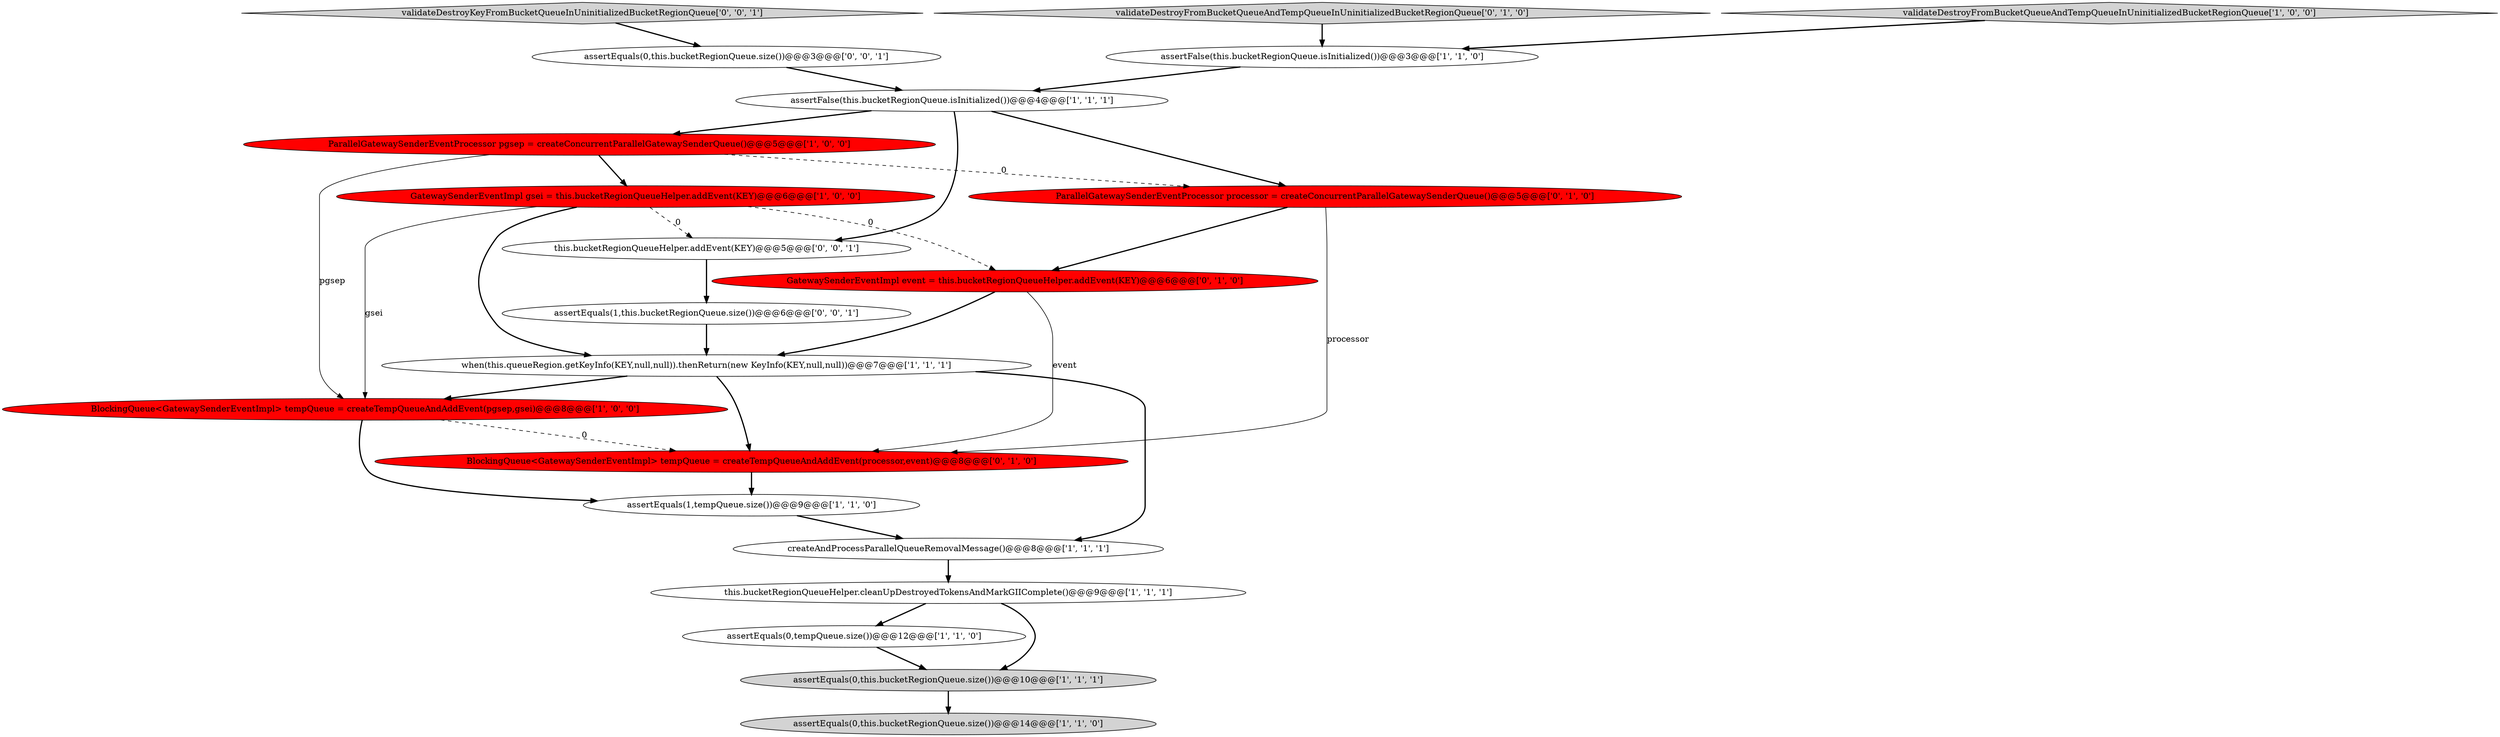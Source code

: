 digraph {
1 [style = filled, label = "createAndProcessParallelQueueRemovalMessage()@@@8@@@['1', '1', '1']", fillcolor = white, shape = ellipse image = "AAA0AAABBB1BBB"];
14 [style = filled, label = "ParallelGatewaySenderEventProcessor processor = createConcurrentParallelGatewaySenderQueue()@@@5@@@['0', '1', '0']", fillcolor = red, shape = ellipse image = "AAA1AAABBB2BBB"];
0 [style = filled, label = "GatewaySenderEventImpl gsei = this.bucketRegionQueueHelper.addEvent(KEY)@@@6@@@['1', '0', '0']", fillcolor = red, shape = ellipse image = "AAA1AAABBB1BBB"];
6 [style = filled, label = "validateDestroyFromBucketQueueAndTempQueueInUninitializedBucketRegionQueue['1', '0', '0']", fillcolor = lightgray, shape = diamond image = "AAA0AAABBB1BBB"];
7 [style = filled, label = "when(this.queueRegion.getKeyInfo(KEY,null,null)).thenReturn(new KeyInfo(KEY,null,null))@@@7@@@['1', '1', '1']", fillcolor = white, shape = ellipse image = "AAA0AAABBB1BBB"];
16 [style = filled, label = "validateDestroyFromBucketQueueAndTempQueueInUninitializedBucketRegionQueue['0', '1', '0']", fillcolor = lightgray, shape = diamond image = "AAA0AAABBB2BBB"];
15 [style = filled, label = "GatewaySenderEventImpl event = this.bucketRegionQueueHelper.addEvent(KEY)@@@6@@@['0', '1', '0']", fillcolor = red, shape = ellipse image = "AAA1AAABBB2BBB"];
10 [style = filled, label = "ParallelGatewaySenderEventProcessor pgsep = createConcurrentParallelGatewaySenderQueue()@@@5@@@['1', '0', '0']", fillcolor = red, shape = ellipse image = "AAA1AAABBB1BBB"];
9 [style = filled, label = "assertFalse(this.bucketRegionQueue.isInitialized())@@@4@@@['1', '1', '1']", fillcolor = white, shape = ellipse image = "AAA0AAABBB1BBB"];
12 [style = filled, label = "assertEquals(0,tempQueue.size())@@@12@@@['1', '1', '0']", fillcolor = white, shape = ellipse image = "AAA0AAABBB1BBB"];
2 [style = filled, label = "BlockingQueue<GatewaySenderEventImpl> tempQueue = createTempQueueAndAddEvent(pgsep,gsei)@@@8@@@['1', '0', '0']", fillcolor = red, shape = ellipse image = "AAA1AAABBB1BBB"];
8 [style = filled, label = "assertEquals(1,tempQueue.size())@@@9@@@['1', '1', '0']", fillcolor = white, shape = ellipse image = "AAA0AAABBB1BBB"];
19 [style = filled, label = "assertEquals(1,this.bucketRegionQueue.size())@@@6@@@['0', '0', '1']", fillcolor = white, shape = ellipse image = "AAA0AAABBB3BBB"];
20 [style = filled, label = "this.bucketRegionQueueHelper.addEvent(KEY)@@@5@@@['0', '0', '1']", fillcolor = white, shape = ellipse image = "AAA0AAABBB3BBB"];
11 [style = filled, label = "assertEquals(0,this.bucketRegionQueue.size())@@@14@@@['1', '1', '0']", fillcolor = lightgray, shape = ellipse image = "AAA0AAABBB1BBB"];
13 [style = filled, label = "BlockingQueue<GatewaySenderEventImpl> tempQueue = createTempQueueAndAddEvent(processor,event)@@@8@@@['0', '1', '0']", fillcolor = red, shape = ellipse image = "AAA1AAABBB2BBB"];
5 [style = filled, label = "this.bucketRegionQueueHelper.cleanUpDestroyedTokensAndMarkGIIComplete()@@@9@@@['1', '1', '1']", fillcolor = white, shape = ellipse image = "AAA0AAABBB1BBB"];
18 [style = filled, label = "assertEquals(0,this.bucketRegionQueue.size())@@@3@@@['0', '0', '1']", fillcolor = white, shape = ellipse image = "AAA0AAABBB3BBB"];
4 [style = filled, label = "assertEquals(0,this.bucketRegionQueue.size())@@@10@@@['1', '1', '1']", fillcolor = lightgray, shape = ellipse image = "AAA0AAABBB1BBB"];
3 [style = filled, label = "assertFalse(this.bucketRegionQueue.isInitialized())@@@3@@@['1', '1', '0']", fillcolor = white, shape = ellipse image = "AAA0AAABBB1BBB"];
17 [style = filled, label = "validateDestroyKeyFromBucketQueueInUninitializedBucketRegionQueue['0', '0', '1']", fillcolor = lightgray, shape = diamond image = "AAA0AAABBB3BBB"];
1->5 [style = bold, label=""];
7->13 [style = bold, label=""];
16->3 [style = bold, label=""];
6->3 [style = bold, label=""];
7->1 [style = bold, label=""];
15->7 [style = bold, label=""];
10->2 [style = solid, label="pgsep"];
0->15 [style = dashed, label="0"];
9->20 [style = bold, label=""];
15->13 [style = solid, label="event"];
9->10 [style = bold, label=""];
0->20 [style = dashed, label="0"];
0->7 [style = bold, label=""];
3->9 [style = bold, label=""];
8->1 [style = bold, label=""];
12->4 [style = bold, label=""];
5->12 [style = bold, label=""];
7->2 [style = bold, label=""];
2->13 [style = dashed, label="0"];
0->2 [style = solid, label="gsei"];
10->0 [style = bold, label=""];
5->4 [style = bold, label=""];
18->9 [style = bold, label=""];
9->14 [style = bold, label=""];
14->15 [style = bold, label=""];
13->8 [style = bold, label=""];
4->11 [style = bold, label=""];
20->19 [style = bold, label=""];
19->7 [style = bold, label=""];
10->14 [style = dashed, label="0"];
17->18 [style = bold, label=""];
14->13 [style = solid, label="processor"];
2->8 [style = bold, label=""];
}
